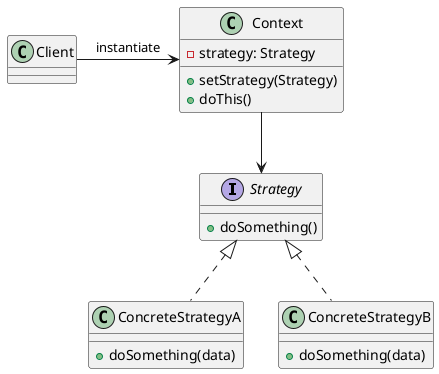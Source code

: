 @startuml
'https://plantuml.com/class-diagram

interface Strategy {
    + doSomething()
}

class ConcreteStrategyA implements Strategy {
    + doSomething(data)
}

class ConcreteStrategyB implements Strategy {
    + doSomething(data)
}

class Context {
    {field} - strategy: Strategy
    + setStrategy(Strategy)
    + doThis()
}
Client -r-> Context : instantiate
Context --> Strategy
@enduml